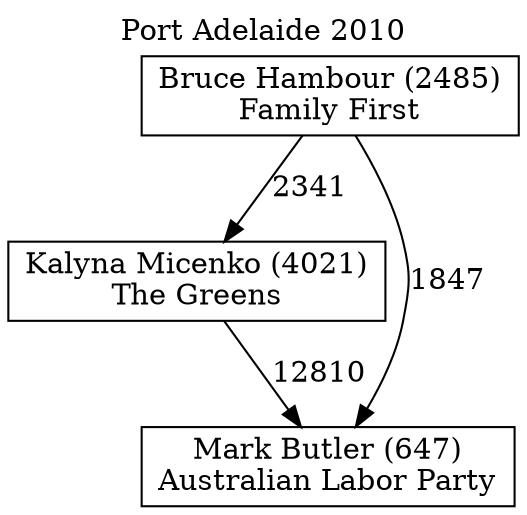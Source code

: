 // House preference flow
digraph "Mark Butler (647)_Port Adelaide_2010" {
	graph [label="Port Adelaide 2010" labelloc=t mclimit=10]
	node [shape=box]
	"Bruce Hambour (2485)" [label="Bruce Hambour (2485)
Family First"]
	"Kalyna Micenko (4021)" [label="Kalyna Micenko (4021)
The Greens"]
	"Mark Butler (647)" [label="Mark Butler (647)
Australian Labor Party"]
	"Bruce Hambour (2485)" -> "Kalyna Micenko (4021)" [label=2341]
	"Bruce Hambour (2485)" -> "Mark Butler (647)" [label=1847]
	"Kalyna Micenko (4021)" -> "Mark Butler (647)" [label=12810]
}
